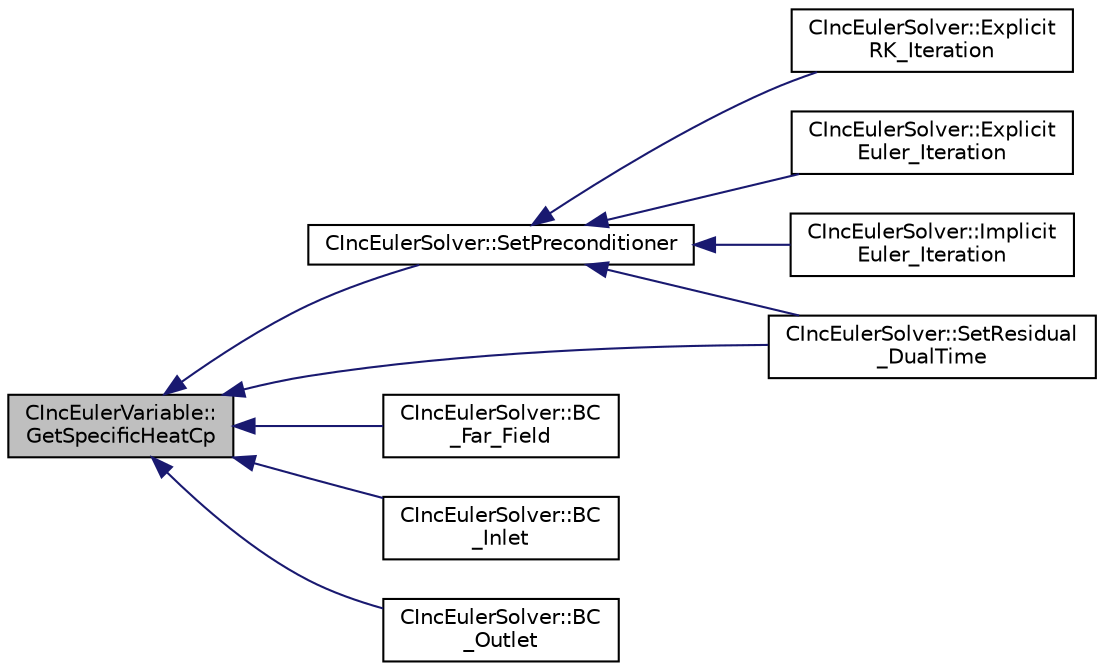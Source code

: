digraph "CIncEulerVariable::GetSpecificHeatCp"
{
  edge [fontname="Helvetica",fontsize="10",labelfontname="Helvetica",labelfontsize="10"];
  node [fontname="Helvetica",fontsize="10",shape=record];
  rankdir="LR";
  Node132 [label="CIncEulerVariable::\lGetSpecificHeatCp",height=0.2,width=0.4,color="black", fillcolor="grey75", style="filled", fontcolor="black"];
  Node132 -> Node133 [dir="back",color="midnightblue",fontsize="10",style="solid",fontname="Helvetica"];
  Node133 [label="CIncEulerSolver::SetPreconditioner",height=0.2,width=0.4,color="black", fillcolor="white", style="filled",URL="$class_c_inc_euler_solver.html#a97e5d5db444743431030092e90824efa",tooltip="Compute the preconditioner for low-Mach flows. "];
  Node133 -> Node134 [dir="back",color="midnightblue",fontsize="10",style="solid",fontname="Helvetica"];
  Node134 [label="CIncEulerSolver::Explicit\lRK_Iteration",height=0.2,width=0.4,color="black", fillcolor="white", style="filled",URL="$class_c_inc_euler_solver.html#a2f6c1370f17da44680c1ff1b6be6c9a1",tooltip="Update the solution using a Runge-Kutta scheme. "];
  Node133 -> Node135 [dir="back",color="midnightblue",fontsize="10",style="solid",fontname="Helvetica"];
  Node135 [label="CIncEulerSolver::Explicit\lEuler_Iteration",height=0.2,width=0.4,color="black", fillcolor="white", style="filled",URL="$class_c_inc_euler_solver.html#a66aac46e83451e30828ad808becb1f73",tooltip="Update the solution using the explicit Euler scheme. "];
  Node133 -> Node136 [dir="back",color="midnightblue",fontsize="10",style="solid",fontname="Helvetica"];
  Node136 [label="CIncEulerSolver::Implicit\lEuler_Iteration",height=0.2,width=0.4,color="black", fillcolor="white", style="filled",URL="$class_c_inc_euler_solver.html#ad84dd4225bb9d158c52b26e2f30f6fa7",tooltip="Update the solution using an implicit Euler scheme. "];
  Node133 -> Node137 [dir="back",color="midnightblue",fontsize="10",style="solid",fontname="Helvetica"];
  Node137 [label="CIncEulerSolver::SetResidual\l_DualTime",height=0.2,width=0.4,color="black", fillcolor="white", style="filled",URL="$class_c_inc_euler_solver.html#abe86d8fcef996543baebc84579896258",tooltip="Set the total residual adding the term that comes from the Dual Time Strategy. "];
  Node132 -> Node138 [dir="back",color="midnightblue",fontsize="10",style="solid",fontname="Helvetica"];
  Node138 [label="CIncEulerSolver::BC\l_Far_Field",height=0.2,width=0.4,color="black", fillcolor="white", style="filled",URL="$class_c_inc_euler_solver.html#abd738a529f7f77c97587c6785b0f40d3",tooltip="Impose the far-field boundary condition using characteristics. "];
  Node132 -> Node139 [dir="back",color="midnightblue",fontsize="10",style="solid",fontname="Helvetica"];
  Node139 [label="CIncEulerSolver::BC\l_Inlet",height=0.2,width=0.4,color="black", fillcolor="white", style="filled",URL="$class_c_inc_euler_solver.html#a318f79c279e467bbea21276ccd08ca92",tooltip="Impose a subsonic inlet boundary condition. "];
  Node132 -> Node140 [dir="back",color="midnightblue",fontsize="10",style="solid",fontname="Helvetica"];
  Node140 [label="CIncEulerSolver::BC\l_Outlet",height=0.2,width=0.4,color="black", fillcolor="white", style="filled",URL="$class_c_inc_euler_solver.html#aa64170c7c7a237d0c7427a8359c2967a",tooltip="Impose the outlet boundary condition. "];
  Node132 -> Node137 [dir="back",color="midnightblue",fontsize="10",style="solid",fontname="Helvetica"];
}
